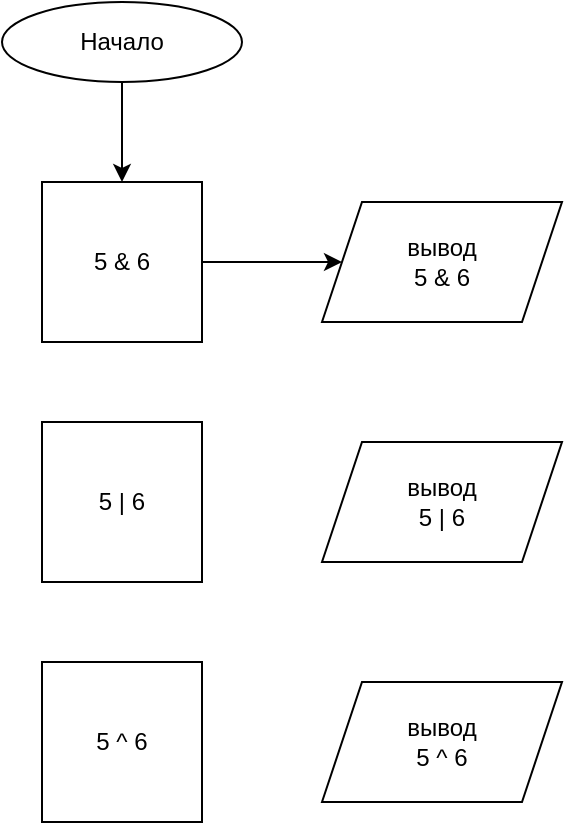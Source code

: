 <mxfile version="13.10.9" type="github">
  <diagram id="rS_vg9HG25UWNW0jvx1h" name="Page-1">
    <mxGraphModel dx="1038" dy="552" grid="1" gridSize="10" guides="1" tooltips="1" connect="1" arrows="1" fold="1" page="1" pageScale="1" pageWidth="827" pageHeight="1169" math="0" shadow="0">
      <root>
        <mxCell id="0" />
        <mxCell id="1" parent="0" />
        <mxCell id="tuaaS6XYVztnJpJqFH6w-3" style="edgeStyle=orthogonalEdgeStyle;rounded=0;orthogonalLoop=1;jettySize=auto;html=1;" edge="1" parent="1" source="tuaaS6XYVztnJpJqFH6w-1" target="tuaaS6XYVztnJpJqFH6w-2">
          <mxGeometry relative="1" as="geometry" />
        </mxCell>
        <mxCell id="tuaaS6XYVztnJpJqFH6w-1" value="Начало" style="ellipse;whiteSpace=wrap;html=1;" vertex="1" parent="1">
          <mxGeometry x="360" y="20" width="120" height="40" as="geometry" />
        </mxCell>
        <mxCell id="tuaaS6XYVztnJpJqFH6w-5" style="edgeStyle=orthogonalEdgeStyle;rounded=0;orthogonalLoop=1;jettySize=auto;html=1;" edge="1" parent="1" source="tuaaS6XYVztnJpJqFH6w-2" target="tuaaS6XYVztnJpJqFH6w-6">
          <mxGeometry relative="1" as="geometry">
            <mxPoint x="520" y="150" as="targetPoint" />
          </mxGeometry>
        </mxCell>
        <mxCell id="tuaaS6XYVztnJpJqFH6w-2" value="5 &amp;amp; 6" style="whiteSpace=wrap;html=1;aspect=fixed;" vertex="1" parent="1">
          <mxGeometry x="380" y="110" width="80" height="80" as="geometry" />
        </mxCell>
        <mxCell id="tuaaS6XYVztnJpJqFH6w-6" value="вывод&lt;br&gt;5 &amp;amp; 6" style="shape=parallelogram;perimeter=parallelogramPerimeter;whiteSpace=wrap;html=1;fixedSize=1;" vertex="1" parent="1">
          <mxGeometry x="520" y="120" width="120" height="60" as="geometry" />
        </mxCell>
        <mxCell id="tuaaS6XYVztnJpJqFH6w-8" value="5 | 6" style="whiteSpace=wrap;html=1;aspect=fixed;" vertex="1" parent="1">
          <mxGeometry x="380" y="230" width="80" height="80" as="geometry" />
        </mxCell>
        <mxCell id="tuaaS6XYVztnJpJqFH6w-9" value="вывод&lt;br&gt;5 | 6" style="shape=parallelogram;perimeter=parallelogramPerimeter;whiteSpace=wrap;html=1;fixedSize=1;" vertex="1" parent="1">
          <mxGeometry x="520" y="240" width="120" height="60" as="geometry" />
        </mxCell>
        <mxCell id="tuaaS6XYVztnJpJqFH6w-10" value="5 ^ 6" style="whiteSpace=wrap;html=1;aspect=fixed;" vertex="1" parent="1">
          <mxGeometry x="380" y="350" width="80" height="80" as="geometry" />
        </mxCell>
        <mxCell id="tuaaS6XYVztnJpJqFH6w-11" value="вывод&lt;br&gt;5 ^ 6" style="shape=parallelogram;perimeter=parallelogramPerimeter;whiteSpace=wrap;html=1;fixedSize=1;" vertex="1" parent="1">
          <mxGeometry x="520" y="360" width="120" height="60" as="geometry" />
        </mxCell>
      </root>
    </mxGraphModel>
  </diagram>
</mxfile>
